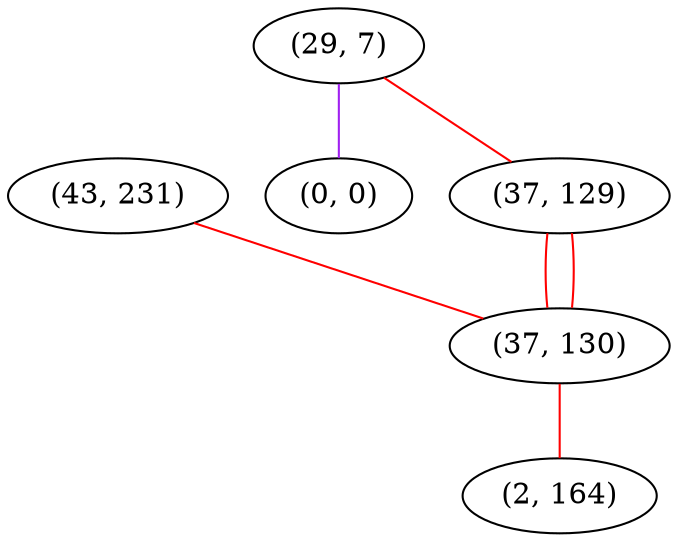 graph "" {
"(43, 231)";
"(29, 7)";
"(0, 0)";
"(37, 129)";
"(37, 130)";
"(2, 164)";
"(43, 231)" -- "(37, 130)"  [color=red, key=0, weight=1];
"(29, 7)" -- "(37, 129)"  [color=red, key=0, weight=1];
"(29, 7)" -- "(0, 0)"  [color=purple, key=0, weight=4];
"(37, 129)" -- "(37, 130)"  [color=red, key=0, weight=1];
"(37, 129)" -- "(37, 130)"  [color=red, key=1, weight=1];
"(37, 130)" -- "(2, 164)"  [color=red, key=0, weight=1];
}
